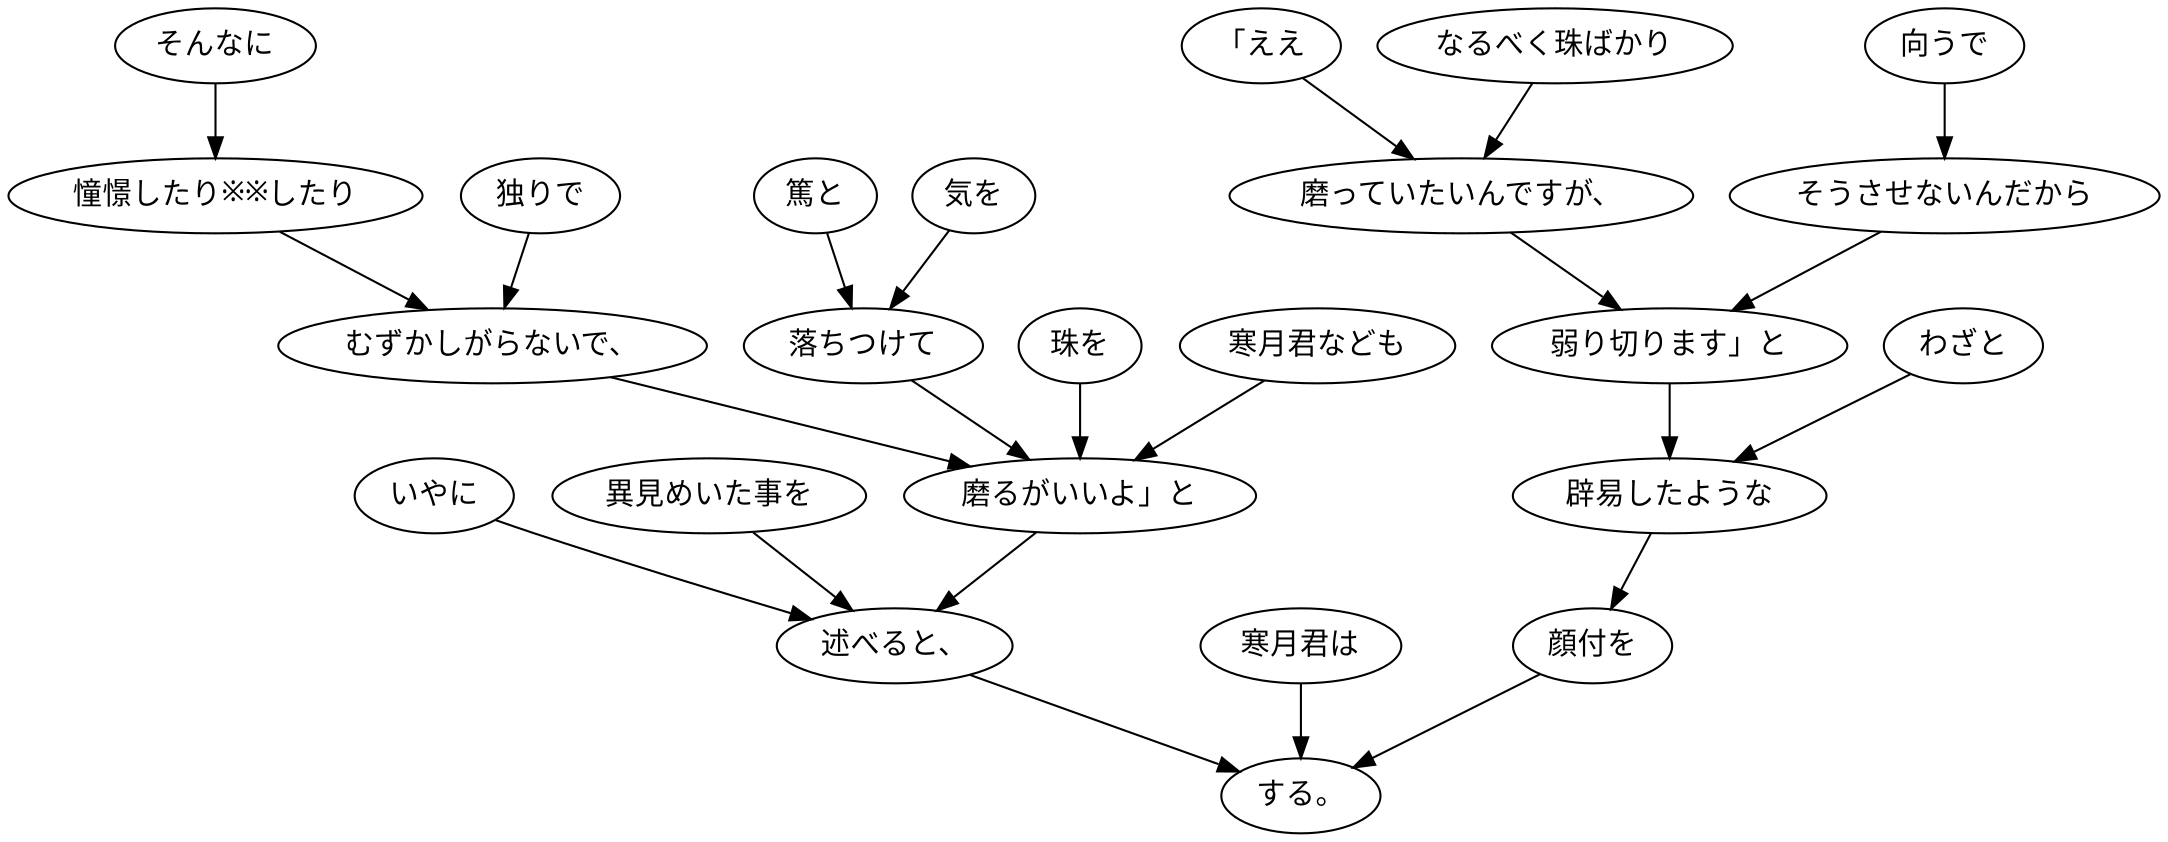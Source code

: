 digraph graph3643 {
	node0 [label="寒月君なども"];
	node1 [label="そんなに"];
	node2 [label="憧憬したり※※したり"];
	node3 [label="独りで"];
	node4 [label="むずかしがらないで、"];
	node5 [label="篤と"];
	node6 [label="気を"];
	node7 [label="落ちつけて"];
	node8 [label="珠を"];
	node9 [label="磨るがいいよ」と"];
	node10 [label="いやに"];
	node11 [label="異見めいた事を"];
	node12 [label="述べると、"];
	node13 [label="寒月君は"];
	node14 [label="「ええ"];
	node15 [label="なるべく珠ばかり"];
	node16 [label="磨っていたいんですが、"];
	node17 [label="向うで"];
	node18 [label="そうさせないんだから"];
	node19 [label="弱り切ります」と"];
	node20 [label="わざと"];
	node21 [label="辟易したような"];
	node22 [label="顔付を"];
	node23 [label="する。"];
	node0 -> node9;
	node1 -> node2;
	node2 -> node4;
	node3 -> node4;
	node4 -> node9;
	node5 -> node7;
	node6 -> node7;
	node7 -> node9;
	node8 -> node9;
	node9 -> node12;
	node10 -> node12;
	node11 -> node12;
	node12 -> node23;
	node13 -> node23;
	node14 -> node16;
	node15 -> node16;
	node16 -> node19;
	node17 -> node18;
	node18 -> node19;
	node19 -> node21;
	node20 -> node21;
	node21 -> node22;
	node22 -> node23;
}
